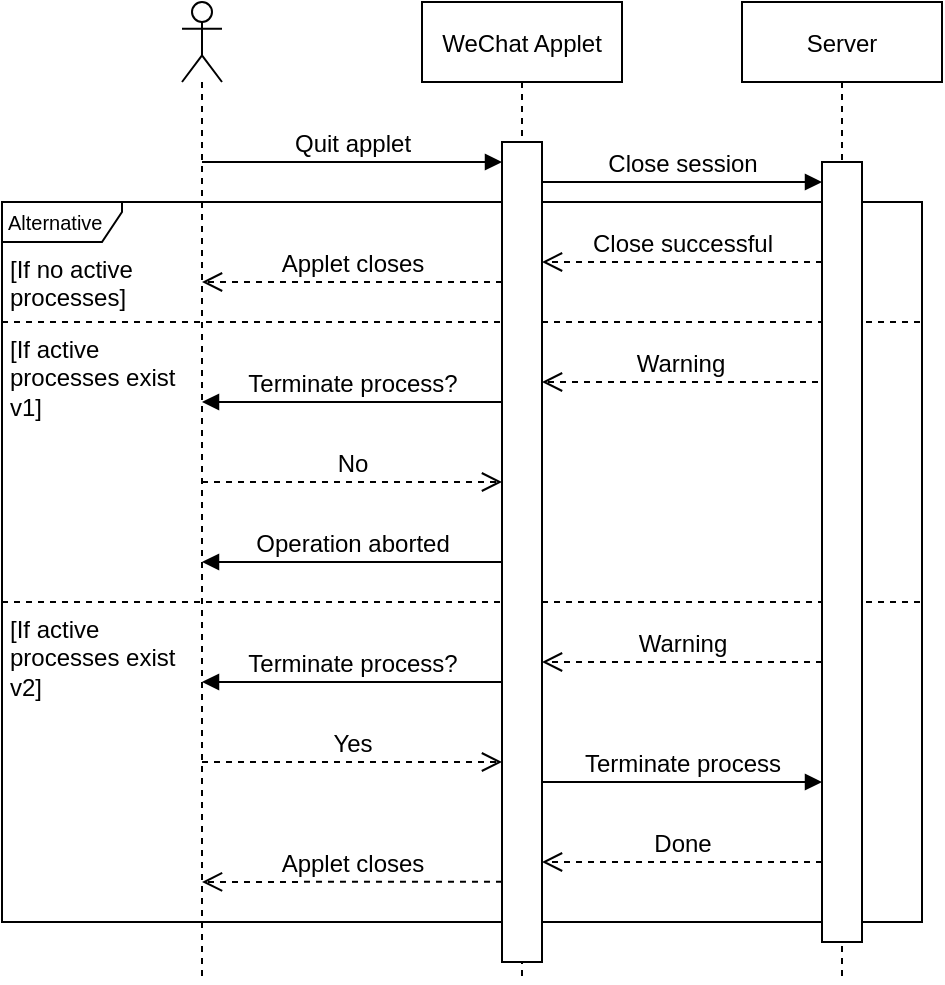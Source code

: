 <mxfile version="14.6.6" type="device"><diagram id="EjsiPQcKAoGRyyTPucXv" name="Page-1"><mxGraphModel dx="920" dy="742" grid="1" gridSize="10" guides="1" tooltips="1" connect="1" arrows="1" fold="1" page="1" pageScale="1" pageWidth="850" pageHeight="1100" math="0" shadow="0"><root><mxCell id="0"/><mxCell id="1" parent="0"/><mxCell id="ofBffeFVcKUUHxkPsgCd-37" value="" style="endArrow=none;dashed=1;html=1;" parent="1" edge="1"><mxGeometry width="50" height="50" relative="1" as="geometry"><mxPoint x="40.0" y="340.0" as="sourcePoint"/><mxPoint x="500" y="340.0" as="targetPoint"/></mxGeometry></mxCell><mxCell id="ofBffeFVcKUUHxkPsgCd-12" value="&lt;font style=&quot;font-size: 10px&quot;&gt;Alternative&lt;/font&gt;" style="shape=umlFrame;tabWidth=110;tabHeight=30;tabPosition=left;html=1;boundedLbl=1;labelInHeader=1;width=60;height=20;align=left;spacingLeft=1;container=0;" parent="1" vertex="1"><mxGeometry x="40" y="140" width="460" height="360" as="geometry"/></mxCell><mxCell id="ofBffeFVcKUUHxkPsgCd-35" value="" style="endArrow=none;dashed=1;html=1;" parent="1" edge="1"><mxGeometry width="50" height="50" relative="1" as="geometry"><mxPoint x="40" y="200" as="sourcePoint"/><mxPoint x="500" y="200" as="targetPoint"/></mxGeometry></mxCell><mxCell id="ofBffeFVcKUUHxkPsgCd-1" value="WeChat Applet" style="shape=umlLifeline;perimeter=lifelinePerimeter;container=1;collapsible=0;recursiveResize=0;rounded=0;shadow=0;strokeWidth=1;" parent="1" vertex="1"><mxGeometry x="250" y="40" width="100" height="490" as="geometry"/></mxCell><mxCell id="ofBffeFVcKUUHxkPsgCd-2" value="" style="shape=umlLifeline;participant=umlActor;perimeter=lifelinePerimeter;whiteSpace=wrap;html=1;container=1;collapsible=0;recursiveResize=0;verticalAlign=top;spacingTop=36;outlineConnect=0;fontSize=12;align=left;" parent="1" vertex="1"><mxGeometry x="130" y="40" width="20" height="490" as="geometry"/></mxCell><mxCell id="ofBffeFVcKUUHxkPsgCd-3" value="" style="rounded=0;whiteSpace=wrap;html=1;fontSize=12;align=left;" parent="1" vertex="1"><mxGeometry x="290" y="110" width="20" height="410" as="geometry"/></mxCell><mxCell id="ofBffeFVcKUUHxkPsgCd-11" value="Server" style="shape=umlLifeline;perimeter=lifelinePerimeter;container=1;collapsible=0;recursiveResize=0;rounded=0;shadow=0;strokeWidth=1;" parent="1" vertex="1"><mxGeometry x="410" y="40" width="100" height="490" as="geometry"/></mxCell><mxCell id="ofBffeFVcKUUHxkPsgCd-16" value="" style="rounded=0;whiteSpace=wrap;html=1;fontSize=12;align=left;" parent="ofBffeFVcKUUHxkPsgCd-11" vertex="1"><mxGeometry x="40" y="80" width="20" height="390" as="geometry"/></mxCell><mxCell id="ofBffeFVcKUUHxkPsgCd-17" value="Close session" style="html=1;verticalAlign=bottom;endArrow=block;fontSize=12;" parent="1" edge="1"><mxGeometry width="80" relative="1" as="geometry"><mxPoint x="310" y="130" as="sourcePoint"/><mxPoint x="450" y="130" as="targetPoint"/></mxGeometry></mxCell><mxCell id="ofBffeFVcKUUHxkPsgCd-19" value="Quit applet" style="html=1;verticalAlign=bottom;endArrow=block;fontSize=12;" parent="1" edge="1"><mxGeometry width="80" relative="1" as="geometry"><mxPoint x="140.0" y="120" as="sourcePoint"/><mxPoint x="290" y="120" as="targetPoint"/></mxGeometry></mxCell><mxCell id="ofBffeFVcKUUHxkPsgCd-20" value="Warning" style="html=1;verticalAlign=bottom;endArrow=open;dashed=1;endSize=8;fontSize=12;" parent="1" edge="1"><mxGeometry x="200" y="190" as="geometry"><mxPoint x="448" y="230" as="sourcePoint"/><mxPoint x="310" y="230" as="targetPoint"/></mxGeometry></mxCell><mxCell id="ofBffeFVcKUUHxkPsgCd-22" value="Warning" style="html=1;verticalAlign=bottom;endArrow=open;dashed=1;endSize=8;fontSize=12;" parent="1" edge="1"><mxGeometry x="200" y="330" as="geometry"><mxPoint x="450" y="370" as="sourcePoint"/><mxPoint x="310" y="370" as="targetPoint"/></mxGeometry></mxCell><mxCell id="ofBffeFVcKUUHxkPsgCd-23" value="Terminate process" style="html=1;verticalAlign=bottom;endArrow=block;fontSize=12;" parent="1" edge="1"><mxGeometry width="80" relative="1" as="geometry"><mxPoint x="310" y="430" as="sourcePoint"/><mxPoint x="450" y="430" as="targetPoint"/></mxGeometry></mxCell><mxCell id="ofBffeFVcKUUHxkPsgCd-24" value="Done" style="html=1;verticalAlign=bottom;endArrow=open;dashed=1;endSize=8;fontSize=12;" parent="1" edge="1"><mxGeometry x="200" y="430" as="geometry"><mxPoint x="450" y="470" as="sourcePoint"/><mxPoint x="310" y="470" as="targetPoint"/></mxGeometry></mxCell><mxCell id="ofBffeFVcKUUHxkPsgCd-26" value="Terminate process?" style="html=1;verticalAlign=bottom;endArrow=block;fontSize=12;" parent="1" edge="1"><mxGeometry width="80" relative="1" as="geometry"><mxPoint x="290" y="240" as="sourcePoint"/><mxPoint x="140.0" y="240" as="targetPoint"/></mxGeometry></mxCell><mxCell id="ofBffeFVcKUUHxkPsgCd-27" value="No" style="html=1;verticalAlign=bottom;endArrow=open;dashed=1;endSize=8;fontSize=12;exitX=0.5;exitY=0.4;exitDx=0;exitDy=0;exitPerimeter=0;" parent="1" edge="1"><mxGeometry x="40" y="240" as="geometry"><mxPoint x="140.0" y="280.0" as="sourcePoint"/><mxPoint x="290" y="280" as="targetPoint"/></mxGeometry></mxCell><mxCell id="ofBffeFVcKUUHxkPsgCd-29" value="Operation aborted" style="html=1;verticalAlign=bottom;endArrow=block;fontSize=12;" parent="1" edge="1"><mxGeometry width="80" relative="1" as="geometry"><mxPoint x="290" y="320" as="sourcePoint"/><mxPoint x="140.0" y="320.0" as="targetPoint"/></mxGeometry></mxCell><mxCell id="ofBffeFVcKUUHxkPsgCd-31" value="Terminate process?" style="html=1;verticalAlign=bottom;endArrow=block;fontSize=12;" parent="1" edge="1"><mxGeometry width="80" relative="1" as="geometry"><mxPoint x="290" y="380" as="sourcePoint"/><mxPoint x="140.0" y="380.0" as="targetPoint"/></mxGeometry></mxCell><mxCell id="ofBffeFVcKUUHxkPsgCd-32" value="Yes" style="html=1;verticalAlign=bottom;endArrow=open;dashed=1;endSize=8;fontSize=12;exitX=0.5;exitY=0.4;exitDx=0;exitDy=0;exitPerimeter=0;" parent="1" edge="1"><mxGeometry x="40" y="380" as="geometry"><mxPoint x="140.0" y="420.0" as="sourcePoint"/><mxPoint x="290" y="420" as="targetPoint"/></mxGeometry></mxCell><mxCell id="ofBffeFVcKUUHxkPsgCd-33" value="Applet closes" style="html=1;verticalAlign=bottom;endArrow=open;dashed=1;endSize=8;fontSize=12;exitX=0;exitY=0.902;exitDx=0;exitDy=0;exitPerimeter=0;" parent="1" edge="1" source="ofBffeFVcKUUHxkPsgCd-3"><mxGeometry x="40" y="440" as="geometry"><mxPoint x="300.0" y="480" as="sourcePoint"/><mxPoint x="140.0" y="480" as="targetPoint"/></mxGeometry></mxCell><mxCell id="ofBffeFVcKUUHxkPsgCd-15" value="[If no active processes]" style="text;strokeColor=none;fillColor=none;align=left;verticalAlign=top;whiteSpace=wrap;rounded=0;spacingLeft=2;spacingRight=2;" parent="1" vertex="1"><mxGeometry x="40" y="160" width="100" height="20" as="geometry"/></mxCell><mxCell id="ofBffeFVcKUUHxkPsgCd-10" value="Applet closes" style="html=1;verticalAlign=bottom;endArrow=open;dashed=1;endSize=8;fontSize=12;" parent="1" edge="1"><mxGeometry x="40" y="140" as="geometry"><mxPoint x="290" y="180" as="sourcePoint"/><mxPoint x="140" y="180" as="targetPoint"/></mxGeometry></mxCell><mxCell id="ofBffeFVcKUUHxkPsgCd-18" value="Close successful" style="html=1;verticalAlign=bottom;endArrow=open;dashed=1;endSize=8;fontSize=12;" parent="1" edge="1"><mxGeometry x="200" y="129.66" as="geometry"><mxPoint x="450" y="170" as="sourcePoint"/><mxPoint x="310" y="170" as="targetPoint"/></mxGeometry></mxCell><mxCell id="ofBffeFVcKUUHxkPsgCd-36" value="[If active processes exist v1]" style="text;strokeColor=none;fillColor=none;align=left;verticalAlign=top;whiteSpace=wrap;rounded=0;spacingLeft=2;spacingRight=2;" parent="1" vertex="1"><mxGeometry x="40" y="200" width="100" height="20" as="geometry"/></mxCell><mxCell id="ofBffeFVcKUUHxkPsgCd-38" value="[If active processes exist v2]" style="text;strokeColor=none;fillColor=none;align=left;verticalAlign=top;whiteSpace=wrap;rounded=0;spacingLeft=2;spacingRight=2;" parent="1" vertex="1"><mxGeometry x="40" y="340" width="100" height="20" as="geometry"/></mxCell></root></mxGraphModel></diagram></mxfile>